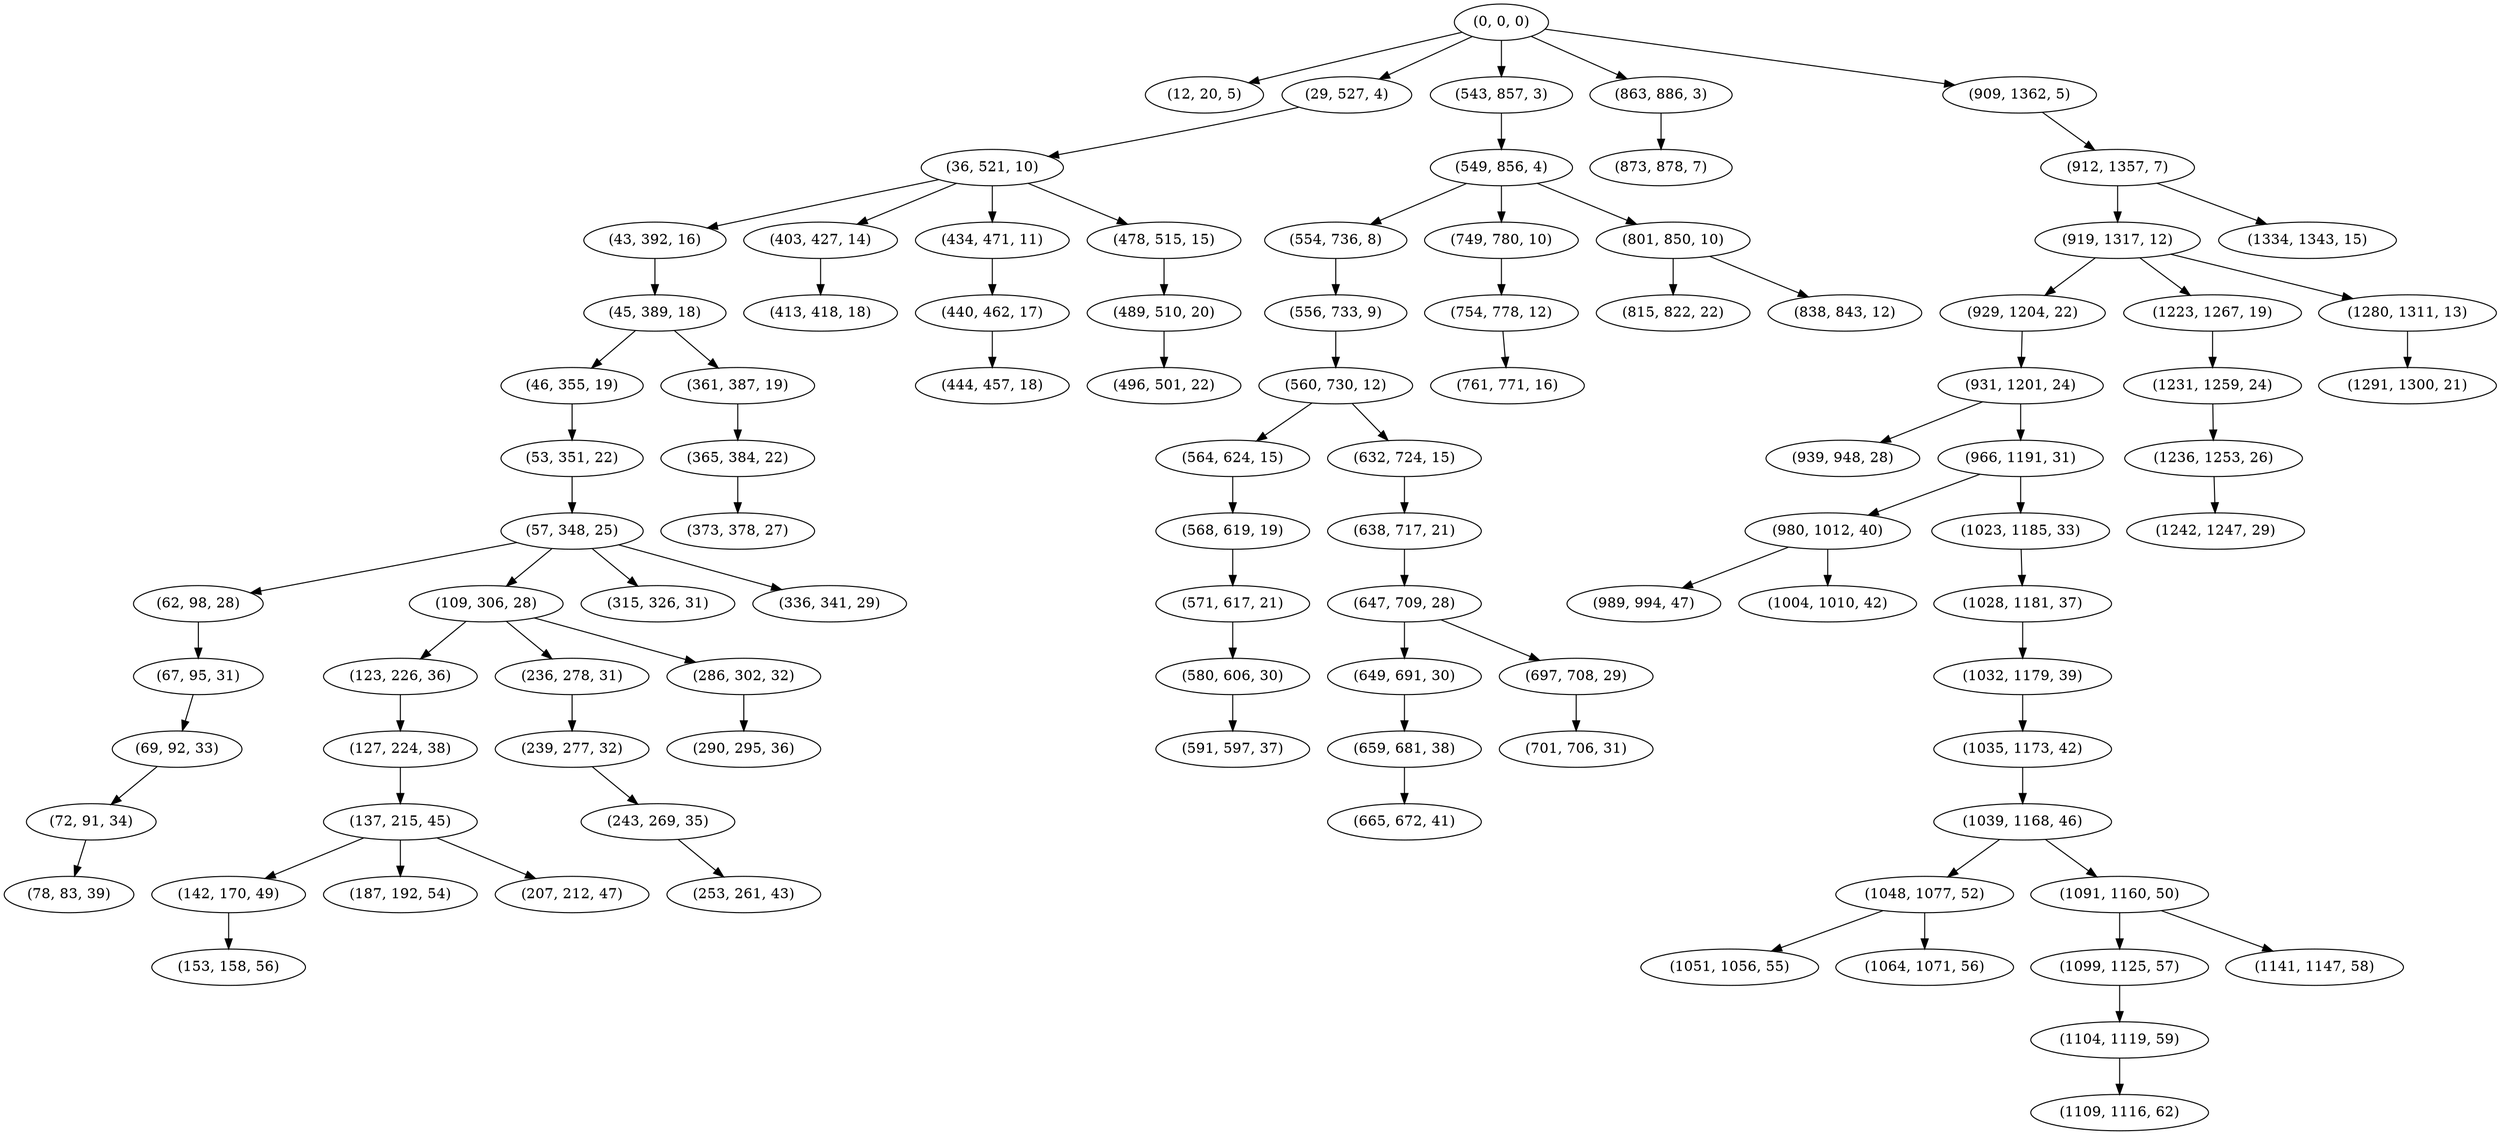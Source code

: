 digraph tree {
    "(0, 0, 0)";
    "(12, 20, 5)";
    "(29, 527, 4)";
    "(36, 521, 10)";
    "(43, 392, 16)";
    "(45, 389, 18)";
    "(46, 355, 19)";
    "(53, 351, 22)";
    "(57, 348, 25)";
    "(62, 98, 28)";
    "(67, 95, 31)";
    "(69, 92, 33)";
    "(72, 91, 34)";
    "(78, 83, 39)";
    "(109, 306, 28)";
    "(123, 226, 36)";
    "(127, 224, 38)";
    "(137, 215, 45)";
    "(142, 170, 49)";
    "(153, 158, 56)";
    "(187, 192, 54)";
    "(207, 212, 47)";
    "(236, 278, 31)";
    "(239, 277, 32)";
    "(243, 269, 35)";
    "(253, 261, 43)";
    "(286, 302, 32)";
    "(290, 295, 36)";
    "(315, 326, 31)";
    "(336, 341, 29)";
    "(361, 387, 19)";
    "(365, 384, 22)";
    "(373, 378, 27)";
    "(403, 427, 14)";
    "(413, 418, 18)";
    "(434, 471, 11)";
    "(440, 462, 17)";
    "(444, 457, 18)";
    "(478, 515, 15)";
    "(489, 510, 20)";
    "(496, 501, 22)";
    "(543, 857, 3)";
    "(549, 856, 4)";
    "(554, 736, 8)";
    "(556, 733, 9)";
    "(560, 730, 12)";
    "(564, 624, 15)";
    "(568, 619, 19)";
    "(571, 617, 21)";
    "(580, 606, 30)";
    "(591, 597, 37)";
    "(632, 724, 15)";
    "(638, 717, 21)";
    "(647, 709, 28)";
    "(649, 691, 30)";
    "(659, 681, 38)";
    "(665, 672, 41)";
    "(697, 708, 29)";
    "(701, 706, 31)";
    "(749, 780, 10)";
    "(754, 778, 12)";
    "(761, 771, 16)";
    "(801, 850, 10)";
    "(815, 822, 22)";
    "(838, 843, 12)";
    "(863, 886, 3)";
    "(873, 878, 7)";
    "(909, 1362, 5)";
    "(912, 1357, 7)";
    "(919, 1317, 12)";
    "(929, 1204, 22)";
    "(931, 1201, 24)";
    "(939, 948, 28)";
    "(966, 1191, 31)";
    "(980, 1012, 40)";
    "(989, 994, 47)";
    "(1004, 1010, 42)";
    "(1023, 1185, 33)";
    "(1028, 1181, 37)";
    "(1032, 1179, 39)";
    "(1035, 1173, 42)";
    "(1039, 1168, 46)";
    "(1048, 1077, 52)";
    "(1051, 1056, 55)";
    "(1064, 1071, 56)";
    "(1091, 1160, 50)";
    "(1099, 1125, 57)";
    "(1104, 1119, 59)";
    "(1109, 1116, 62)";
    "(1141, 1147, 58)";
    "(1223, 1267, 19)";
    "(1231, 1259, 24)";
    "(1236, 1253, 26)";
    "(1242, 1247, 29)";
    "(1280, 1311, 13)";
    "(1291, 1300, 21)";
    "(1334, 1343, 15)";
    "(0, 0, 0)" -> "(12, 20, 5)";
    "(0, 0, 0)" -> "(29, 527, 4)";
    "(0, 0, 0)" -> "(543, 857, 3)";
    "(0, 0, 0)" -> "(863, 886, 3)";
    "(0, 0, 0)" -> "(909, 1362, 5)";
    "(29, 527, 4)" -> "(36, 521, 10)";
    "(36, 521, 10)" -> "(43, 392, 16)";
    "(36, 521, 10)" -> "(403, 427, 14)";
    "(36, 521, 10)" -> "(434, 471, 11)";
    "(36, 521, 10)" -> "(478, 515, 15)";
    "(43, 392, 16)" -> "(45, 389, 18)";
    "(45, 389, 18)" -> "(46, 355, 19)";
    "(45, 389, 18)" -> "(361, 387, 19)";
    "(46, 355, 19)" -> "(53, 351, 22)";
    "(53, 351, 22)" -> "(57, 348, 25)";
    "(57, 348, 25)" -> "(62, 98, 28)";
    "(57, 348, 25)" -> "(109, 306, 28)";
    "(57, 348, 25)" -> "(315, 326, 31)";
    "(57, 348, 25)" -> "(336, 341, 29)";
    "(62, 98, 28)" -> "(67, 95, 31)";
    "(67, 95, 31)" -> "(69, 92, 33)";
    "(69, 92, 33)" -> "(72, 91, 34)";
    "(72, 91, 34)" -> "(78, 83, 39)";
    "(109, 306, 28)" -> "(123, 226, 36)";
    "(109, 306, 28)" -> "(236, 278, 31)";
    "(109, 306, 28)" -> "(286, 302, 32)";
    "(123, 226, 36)" -> "(127, 224, 38)";
    "(127, 224, 38)" -> "(137, 215, 45)";
    "(137, 215, 45)" -> "(142, 170, 49)";
    "(137, 215, 45)" -> "(187, 192, 54)";
    "(137, 215, 45)" -> "(207, 212, 47)";
    "(142, 170, 49)" -> "(153, 158, 56)";
    "(236, 278, 31)" -> "(239, 277, 32)";
    "(239, 277, 32)" -> "(243, 269, 35)";
    "(243, 269, 35)" -> "(253, 261, 43)";
    "(286, 302, 32)" -> "(290, 295, 36)";
    "(361, 387, 19)" -> "(365, 384, 22)";
    "(365, 384, 22)" -> "(373, 378, 27)";
    "(403, 427, 14)" -> "(413, 418, 18)";
    "(434, 471, 11)" -> "(440, 462, 17)";
    "(440, 462, 17)" -> "(444, 457, 18)";
    "(478, 515, 15)" -> "(489, 510, 20)";
    "(489, 510, 20)" -> "(496, 501, 22)";
    "(543, 857, 3)" -> "(549, 856, 4)";
    "(549, 856, 4)" -> "(554, 736, 8)";
    "(549, 856, 4)" -> "(749, 780, 10)";
    "(549, 856, 4)" -> "(801, 850, 10)";
    "(554, 736, 8)" -> "(556, 733, 9)";
    "(556, 733, 9)" -> "(560, 730, 12)";
    "(560, 730, 12)" -> "(564, 624, 15)";
    "(560, 730, 12)" -> "(632, 724, 15)";
    "(564, 624, 15)" -> "(568, 619, 19)";
    "(568, 619, 19)" -> "(571, 617, 21)";
    "(571, 617, 21)" -> "(580, 606, 30)";
    "(580, 606, 30)" -> "(591, 597, 37)";
    "(632, 724, 15)" -> "(638, 717, 21)";
    "(638, 717, 21)" -> "(647, 709, 28)";
    "(647, 709, 28)" -> "(649, 691, 30)";
    "(647, 709, 28)" -> "(697, 708, 29)";
    "(649, 691, 30)" -> "(659, 681, 38)";
    "(659, 681, 38)" -> "(665, 672, 41)";
    "(697, 708, 29)" -> "(701, 706, 31)";
    "(749, 780, 10)" -> "(754, 778, 12)";
    "(754, 778, 12)" -> "(761, 771, 16)";
    "(801, 850, 10)" -> "(815, 822, 22)";
    "(801, 850, 10)" -> "(838, 843, 12)";
    "(863, 886, 3)" -> "(873, 878, 7)";
    "(909, 1362, 5)" -> "(912, 1357, 7)";
    "(912, 1357, 7)" -> "(919, 1317, 12)";
    "(912, 1357, 7)" -> "(1334, 1343, 15)";
    "(919, 1317, 12)" -> "(929, 1204, 22)";
    "(919, 1317, 12)" -> "(1223, 1267, 19)";
    "(919, 1317, 12)" -> "(1280, 1311, 13)";
    "(929, 1204, 22)" -> "(931, 1201, 24)";
    "(931, 1201, 24)" -> "(939, 948, 28)";
    "(931, 1201, 24)" -> "(966, 1191, 31)";
    "(966, 1191, 31)" -> "(980, 1012, 40)";
    "(966, 1191, 31)" -> "(1023, 1185, 33)";
    "(980, 1012, 40)" -> "(989, 994, 47)";
    "(980, 1012, 40)" -> "(1004, 1010, 42)";
    "(1023, 1185, 33)" -> "(1028, 1181, 37)";
    "(1028, 1181, 37)" -> "(1032, 1179, 39)";
    "(1032, 1179, 39)" -> "(1035, 1173, 42)";
    "(1035, 1173, 42)" -> "(1039, 1168, 46)";
    "(1039, 1168, 46)" -> "(1048, 1077, 52)";
    "(1039, 1168, 46)" -> "(1091, 1160, 50)";
    "(1048, 1077, 52)" -> "(1051, 1056, 55)";
    "(1048, 1077, 52)" -> "(1064, 1071, 56)";
    "(1091, 1160, 50)" -> "(1099, 1125, 57)";
    "(1091, 1160, 50)" -> "(1141, 1147, 58)";
    "(1099, 1125, 57)" -> "(1104, 1119, 59)";
    "(1104, 1119, 59)" -> "(1109, 1116, 62)";
    "(1223, 1267, 19)" -> "(1231, 1259, 24)";
    "(1231, 1259, 24)" -> "(1236, 1253, 26)";
    "(1236, 1253, 26)" -> "(1242, 1247, 29)";
    "(1280, 1311, 13)" -> "(1291, 1300, 21)";
}
